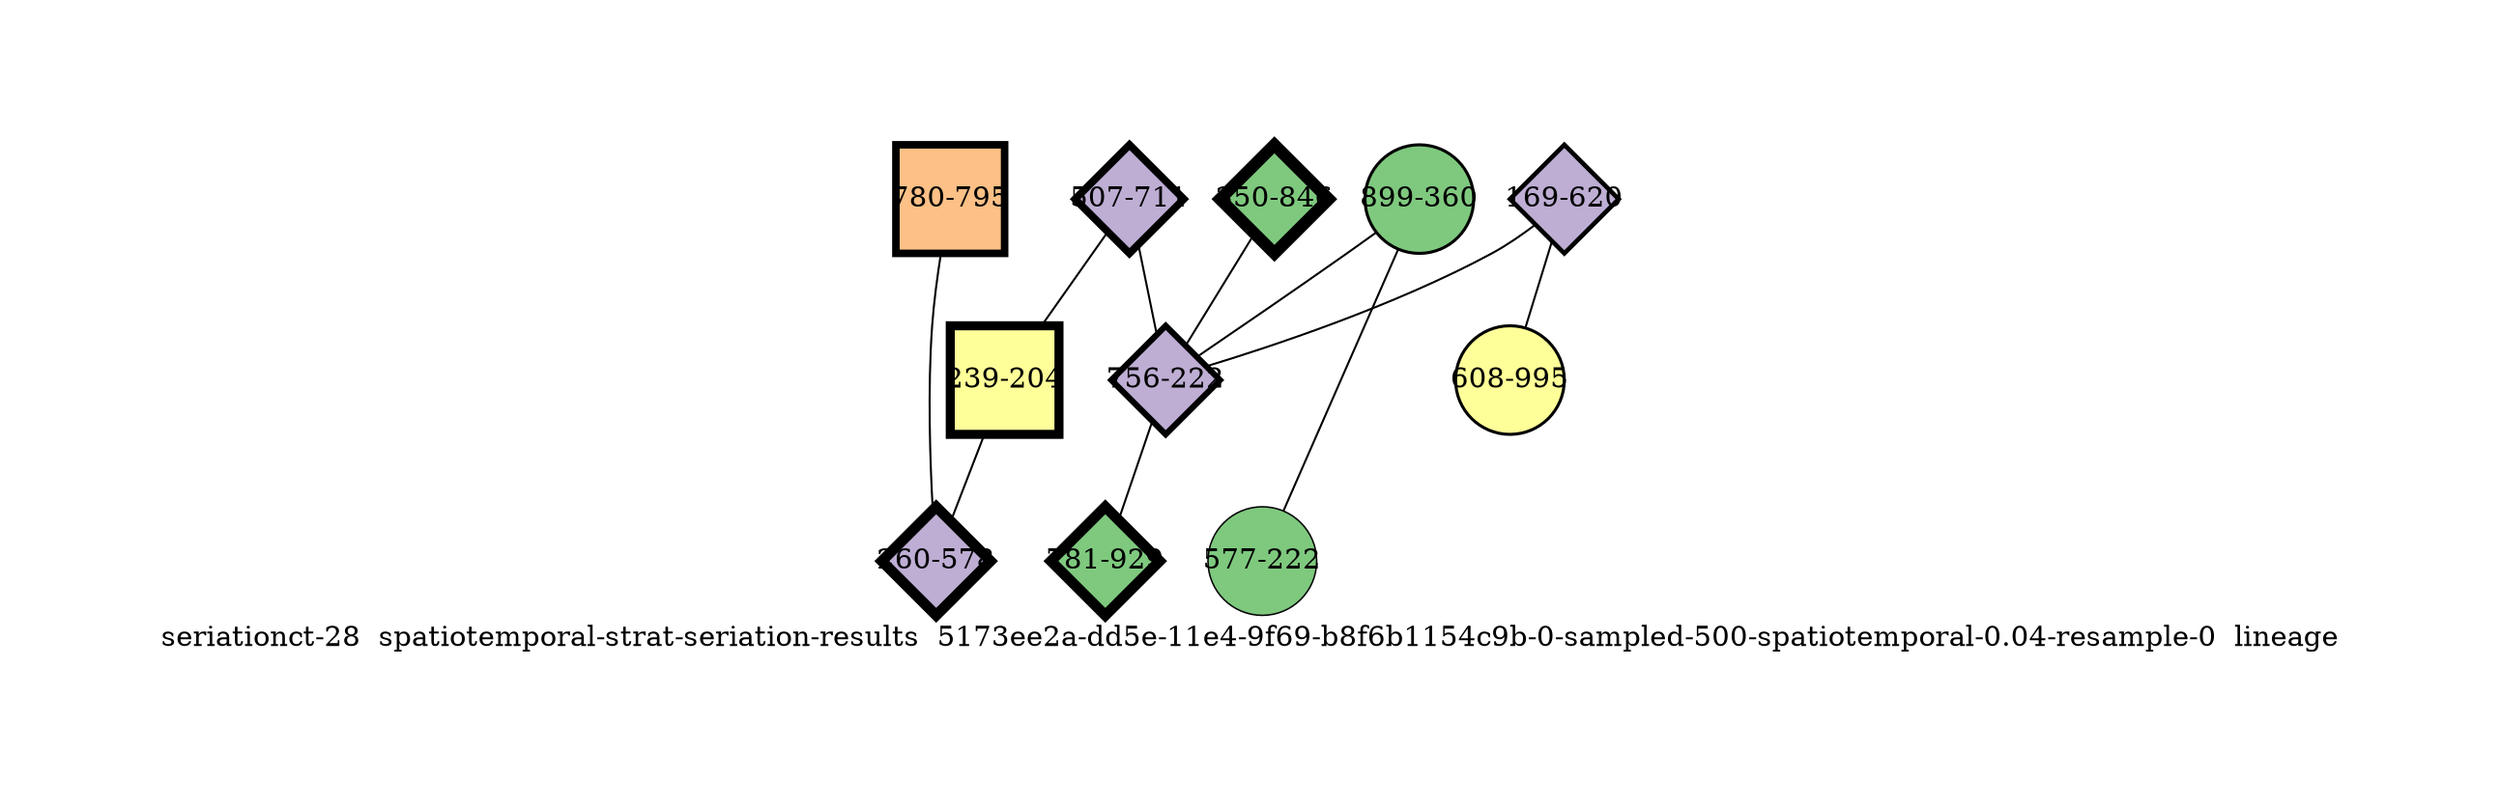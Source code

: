 strict graph "seriationct-28  spatiotemporal-strat-seriation-results  5173ee2a-dd5e-11e4-9f69-b8f6b1154c9b-0-sampled-500-spatiotemporal-0.04-resample-0  lineage" {
labelloc=b;
ratio=auto;
pad="1.0";
label="seriationct-28  spatiotemporal-strat-seriation-results  5173ee2a-dd5e-11e4-9f69-b8f6b1154c9b-0-sampled-500-spatiotemporal-0.04-resample-0  lineage";
node [width="0.75", style=filled, fixedsize=true, height="0.75", shape=circle, label=""];
0 [xCoordinate="711.0", appears_in_slice=5, yCoordinate="507.0", colorscheme=accent8, lineage_id=2, short_label="507-711", label="507-711", shape=diamond, cluster_id=1, fillcolor=2, size="500.0", id=0, penwidth="3.75"];
1 [xCoordinate="846.0", appears_in_slice=8, yCoordinate="350.0", colorscheme=accent8, lineage_id=2, short_label="350-846", label="350-846", shape=diamond, cluster_id=0, fillcolor=1, size="500.0", id=7, penwidth="6.0"];
2 [xCoordinate="360.0", appears_in_slice=2, yCoordinate="899.0", colorscheme=accent8, lineage_id=0, short_label="899-360", label="899-360", shape=circle, cluster_id=0, fillcolor=1, size="500.0", id=1, penwidth="1.5"];
3 [xCoordinate="204.0", appears_in_slice=6, yCoordinate="239.0", colorscheme=accent8, lineage_id=1, short_label="239-204", label="239-204", shape=square, cluster_id=3, fillcolor=4, size="500.0", id=2, penwidth="4.5"];
4 [xCoordinate="620.0", appears_in_slice=3, yCoordinate="169.0", colorscheme=accent8, lineage_id=2, short_label="169-620", label="169-620", shape=diamond, cluster_id=1, fillcolor=2, size="500.0", id=3, penwidth="2.25"];
5 [xCoordinate="995.0", appears_in_slice=2, yCoordinate="608.0", colorscheme=accent8, lineage_id=0, short_label="608-995", label="608-995", shape=circle, cluster_id=3, fillcolor=4, size="500.0", id=4, penwidth="1.5"];
6 [xCoordinate="222.0", appears_in_slice=4, yCoordinate="756.0", colorscheme=accent8, lineage_id=2, short_label="756-222", label="756-222", shape=diamond, cluster_id=1, fillcolor=2, size="500.0", id=8, penwidth="3.0"];
7 [xCoordinate="222.0", appears_in_slice=1, yCoordinate="577.0", colorscheme=accent8, lineage_id=0, short_label="577-222", label="577-222", shape=circle, cluster_id=0, fillcolor=1, size="500.0", id=6, penwidth="0.75"];
8 [xCoordinate="795.0", appears_in_slice=5, yCoordinate="780.0", colorscheme=accent8, lineage_id=1, short_label="780-795", label="780-795", shape=square, cluster_id=2, fillcolor=3, size="500.0", id=9, penwidth="3.75"];
9 [xCoordinate="578.0", appears_in_slice=7, yCoordinate="260.0", colorscheme=accent8, lineage_id=2, short_label="260-578", label="260-578", shape=diamond, cluster_id=1, fillcolor=2, size="500.0", id=5, penwidth="5.25"];
10 [xCoordinate="929.0", appears_in_slice=7, yCoordinate="781.0", colorscheme=accent8, lineage_id=2, short_label="781-929", label="781-929", shape=diamond, cluster_id=0, fillcolor=1, size="500.0", id=10, penwidth="5.25"];
0 -- 3  [inverseweight="2.29560765431", weight="0.435614508482"];
0 -- 6  [inverseweight="2.80456641053", weight="0.356561355169"];
1 -- 6  [inverseweight="2.09236159026", weight="0.477928865"];
2 -- 6  [inverseweight="2.59182191569", weight="0.385828977657"];
2 -- 7  [inverseweight="2.0601791313", weight="0.485394684767"];
3 -- 9  [inverseweight="2.0823213397", weight="0.480233276648"];
4 -- 5  [inverseweight="2.58426405135", weight="0.386957361992"];
4 -- 6  [inverseweight="2.68692967574", weight="0.372172003246"];
6 -- 10  [inverseweight="2.07302978034", weight="0.482385737766"];
8 -- 9  [inverseweight="2.95780327675", weight="0.338088745746"];
}
